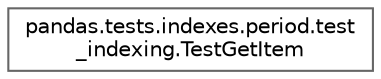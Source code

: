digraph "Graphical Class Hierarchy"
{
 // LATEX_PDF_SIZE
  bgcolor="transparent";
  edge [fontname=Helvetica,fontsize=10,labelfontname=Helvetica,labelfontsize=10];
  node [fontname=Helvetica,fontsize=10,shape=box,height=0.2,width=0.4];
  rankdir="LR";
  Node0 [id="Node000000",label="pandas.tests.indexes.period.test\l_indexing.TestGetItem",height=0.2,width=0.4,color="grey40", fillcolor="white", style="filled",URL="$d3/d2e/classpandas_1_1tests_1_1indexes_1_1period_1_1test__indexing_1_1TestGetItem.html",tooltip=" "];
}
